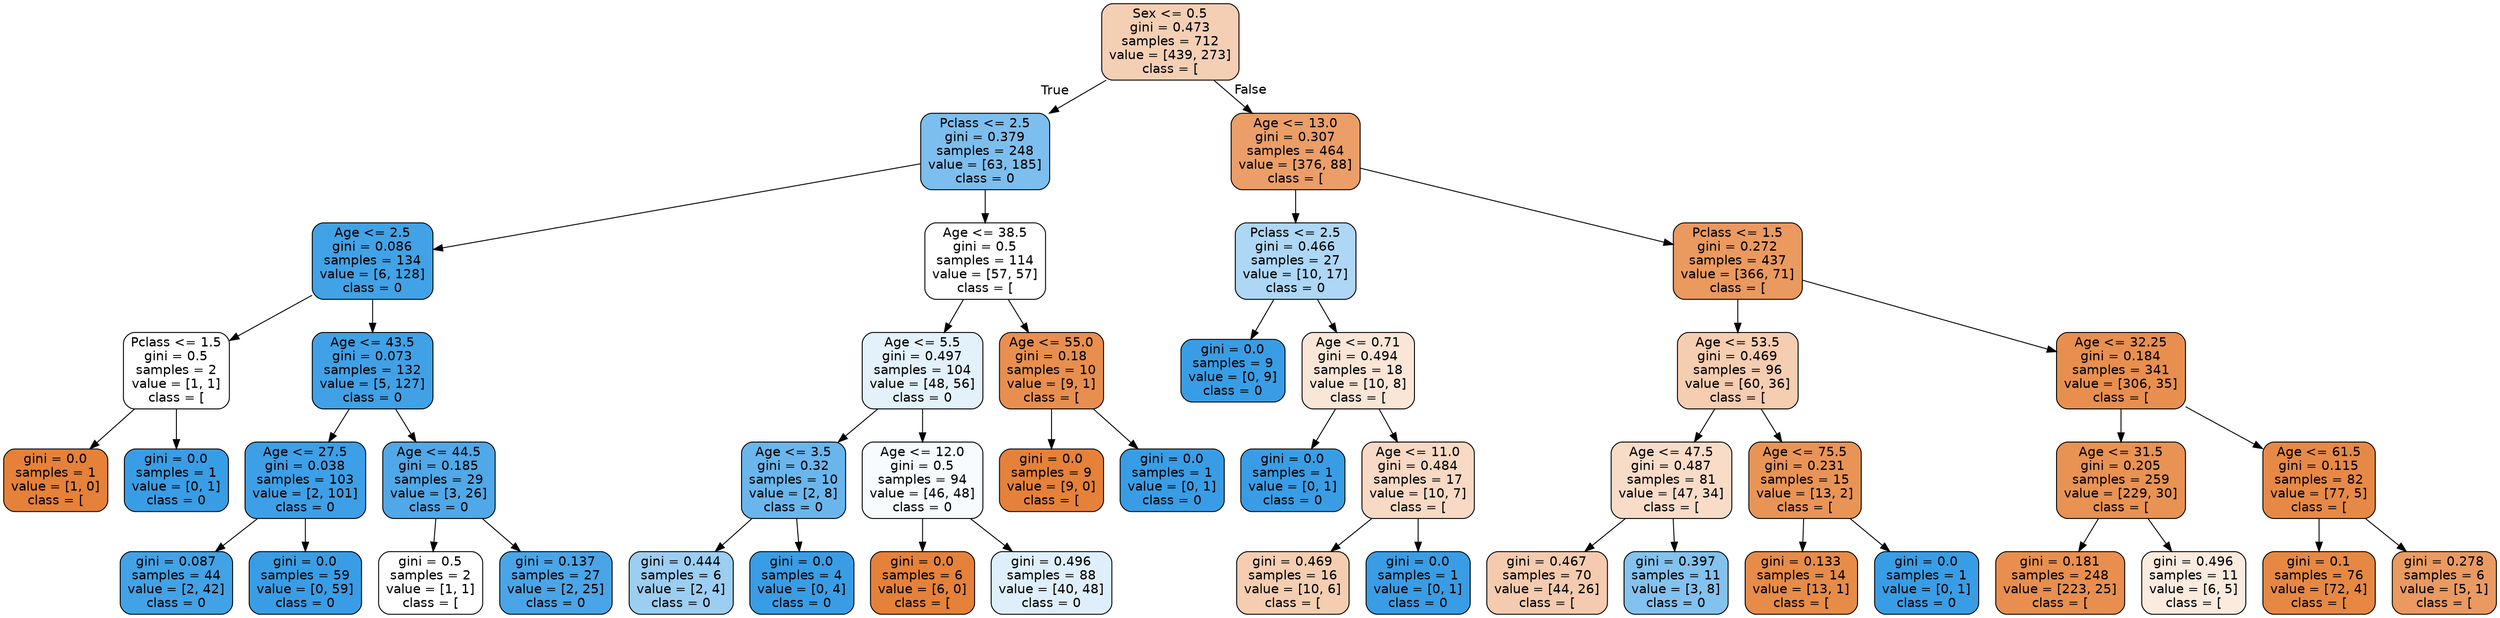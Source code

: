 digraph Tree {
node [shape=box, style="filled, rounded", color="black", fontname=helvetica] ;
edge [fontname=helvetica] ;
0 [label="Sex <= 0.5\ngini = 0.473\nsamples = 712\nvalue = [439, 273]\nclass = [", fillcolor="#f5cfb4"] ;
1 [label="Pclass <= 2.5\ngini = 0.379\nsamples = 248\nvalue = [63, 185]\nclass = 0", fillcolor="#7cbeee"] ;
0 -> 1 [labeldistance=2.5, labelangle=45, headlabel="True"] ;
2 [label="Age <= 2.5\ngini = 0.086\nsamples = 134\nvalue = [6, 128]\nclass = 0", fillcolor="#42a2e6"] ;
1 -> 2 ;
3 [label="Pclass <= 1.5\ngini = 0.5\nsamples = 2\nvalue = [1, 1]\nclass = [", fillcolor="#ffffff"] ;
2 -> 3 ;
4 [label="gini = 0.0\nsamples = 1\nvalue = [1, 0]\nclass = [", fillcolor="#e58139"] ;
3 -> 4 ;
5 [label="gini = 0.0\nsamples = 1\nvalue = [0, 1]\nclass = 0", fillcolor="#399de5"] ;
3 -> 5 ;
6 [label="Age <= 43.5\ngini = 0.073\nsamples = 132\nvalue = [5, 127]\nclass = 0", fillcolor="#41a1e6"] ;
2 -> 6 ;
7 [label="Age <= 27.5\ngini = 0.038\nsamples = 103\nvalue = [2, 101]\nclass = 0", fillcolor="#3d9fe6"] ;
6 -> 7 ;
8 [label="gini = 0.087\nsamples = 44\nvalue = [2, 42]\nclass = 0", fillcolor="#42a2e6"] ;
7 -> 8 ;
9 [label="gini = 0.0\nsamples = 59\nvalue = [0, 59]\nclass = 0", fillcolor="#399de5"] ;
7 -> 9 ;
10 [label="Age <= 44.5\ngini = 0.185\nsamples = 29\nvalue = [3, 26]\nclass = 0", fillcolor="#50a8e8"] ;
6 -> 10 ;
11 [label="gini = 0.5\nsamples = 2\nvalue = [1, 1]\nclass = [", fillcolor="#ffffff"] ;
10 -> 11 ;
12 [label="gini = 0.137\nsamples = 27\nvalue = [2, 25]\nclass = 0", fillcolor="#49a5e7"] ;
10 -> 12 ;
13 [label="Age <= 38.5\ngini = 0.5\nsamples = 114\nvalue = [57, 57]\nclass = [", fillcolor="#ffffff"] ;
1 -> 13 ;
14 [label="Age <= 5.5\ngini = 0.497\nsamples = 104\nvalue = [48, 56]\nclass = 0", fillcolor="#e3f1fb"] ;
13 -> 14 ;
15 [label="Age <= 3.5\ngini = 0.32\nsamples = 10\nvalue = [2, 8]\nclass = 0", fillcolor="#6ab6ec"] ;
14 -> 15 ;
16 [label="gini = 0.444\nsamples = 6\nvalue = [2, 4]\nclass = 0", fillcolor="#9ccef2"] ;
15 -> 16 ;
17 [label="gini = 0.0\nsamples = 4\nvalue = [0, 4]\nclass = 0", fillcolor="#399de5"] ;
15 -> 17 ;
18 [label="Age <= 12.0\ngini = 0.5\nsamples = 94\nvalue = [46, 48]\nclass = 0", fillcolor="#f7fbfe"] ;
14 -> 18 ;
19 [label="gini = 0.0\nsamples = 6\nvalue = [6, 0]\nclass = [", fillcolor="#e58139"] ;
18 -> 19 ;
20 [label="gini = 0.496\nsamples = 88\nvalue = [40, 48]\nclass = 0", fillcolor="#deeffb"] ;
18 -> 20 ;
21 [label="Age <= 55.0\ngini = 0.18\nsamples = 10\nvalue = [9, 1]\nclass = [", fillcolor="#e88f4f"] ;
13 -> 21 ;
22 [label="gini = 0.0\nsamples = 9\nvalue = [9, 0]\nclass = [", fillcolor="#e58139"] ;
21 -> 22 ;
23 [label="gini = 0.0\nsamples = 1\nvalue = [0, 1]\nclass = 0", fillcolor="#399de5"] ;
21 -> 23 ;
24 [label="Age <= 13.0\ngini = 0.307\nsamples = 464\nvalue = [376, 88]\nclass = [", fillcolor="#eb9e67"] ;
0 -> 24 [labeldistance=2.5, labelangle=-45, headlabel="False"] ;
25 [label="Pclass <= 2.5\ngini = 0.466\nsamples = 27\nvalue = [10, 17]\nclass = 0", fillcolor="#add7f4"] ;
24 -> 25 ;
26 [label="gini = 0.0\nsamples = 9\nvalue = [0, 9]\nclass = 0", fillcolor="#399de5"] ;
25 -> 26 ;
27 [label="Age <= 0.71\ngini = 0.494\nsamples = 18\nvalue = [10, 8]\nclass = [", fillcolor="#fae6d7"] ;
25 -> 27 ;
28 [label="gini = 0.0\nsamples = 1\nvalue = [0, 1]\nclass = 0", fillcolor="#399de5"] ;
27 -> 28 ;
29 [label="Age <= 11.0\ngini = 0.484\nsamples = 17\nvalue = [10, 7]\nclass = [", fillcolor="#f7d9c4"] ;
27 -> 29 ;
30 [label="gini = 0.469\nsamples = 16\nvalue = [10, 6]\nclass = [", fillcolor="#f5cdb0"] ;
29 -> 30 ;
31 [label="gini = 0.0\nsamples = 1\nvalue = [0, 1]\nclass = 0", fillcolor="#399de5"] ;
29 -> 31 ;
32 [label="Pclass <= 1.5\ngini = 0.272\nsamples = 437\nvalue = [366, 71]\nclass = [", fillcolor="#ea995f"] ;
24 -> 32 ;
33 [label="Age <= 53.5\ngini = 0.469\nsamples = 96\nvalue = [60, 36]\nclass = [", fillcolor="#f5cdb0"] ;
32 -> 33 ;
34 [label="Age <= 47.5\ngini = 0.487\nsamples = 81\nvalue = [47, 34]\nclass = [", fillcolor="#f8dcc8"] ;
33 -> 34 ;
35 [label="gini = 0.467\nsamples = 70\nvalue = [44, 26]\nclass = [", fillcolor="#f4cbae"] ;
34 -> 35 ;
36 [label="gini = 0.397\nsamples = 11\nvalue = [3, 8]\nclass = 0", fillcolor="#83c2ef"] ;
34 -> 36 ;
37 [label="Age <= 75.5\ngini = 0.231\nsamples = 15\nvalue = [13, 2]\nclass = [", fillcolor="#e99457"] ;
33 -> 37 ;
38 [label="gini = 0.133\nsamples = 14\nvalue = [13, 1]\nclass = [", fillcolor="#e78b48"] ;
37 -> 38 ;
39 [label="gini = 0.0\nsamples = 1\nvalue = [0, 1]\nclass = 0", fillcolor="#399de5"] ;
37 -> 39 ;
40 [label="Age <= 32.25\ngini = 0.184\nsamples = 341\nvalue = [306, 35]\nclass = [", fillcolor="#e88f50"] ;
32 -> 40 ;
41 [label="Age <= 31.5\ngini = 0.205\nsamples = 259\nvalue = [229, 30]\nclass = [", fillcolor="#e89253"] ;
40 -> 41 ;
42 [label="gini = 0.181\nsamples = 248\nvalue = [223, 25]\nclass = [", fillcolor="#e88f4f"] ;
41 -> 42 ;
43 [label="gini = 0.496\nsamples = 11\nvalue = [6, 5]\nclass = [", fillcolor="#fbeade"] ;
41 -> 43 ;
44 [label="Age <= 61.5\ngini = 0.115\nsamples = 82\nvalue = [77, 5]\nclass = [", fillcolor="#e78946"] ;
40 -> 44 ;
45 [label="gini = 0.1\nsamples = 76\nvalue = [72, 4]\nclass = [", fillcolor="#e68844"] ;
44 -> 45 ;
46 [label="gini = 0.278\nsamples = 6\nvalue = [5, 1]\nclass = [", fillcolor="#ea9a61"] ;
44 -> 46 ;
}